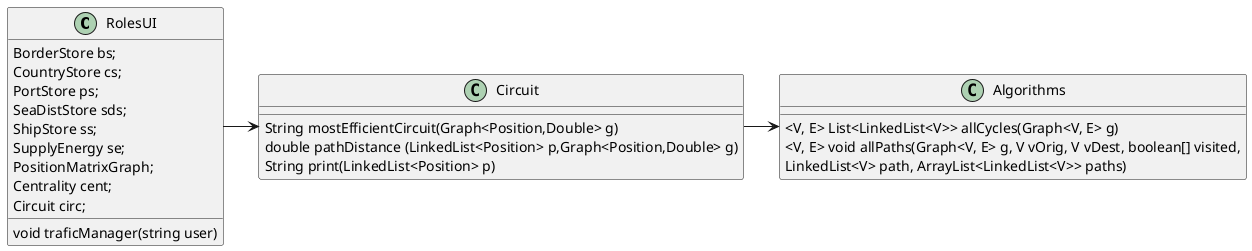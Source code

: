 @startuml
'https://plantuml.com/class-diagram

class RolesUI {
    BorderStore bs;
    CountryStore cs;
    PortStore ps;
    SeaDistStore sds;
    ShipStore ss;
    SupplyEnergy se;
    PositionMatrixGraph;
    Centrality cent;
    Circuit circ;

    void traficManager(string user)
}


class Circuit {

   String mostEfficientCircuit(Graph<Position,Double> g)
   double pathDistance (LinkedList<Position> p,Graph<Position,Double> g)
   String print(LinkedList<Position> p)
}

class Algorithms{
    <V, E> List<LinkedList<V>> allCycles(Graph<V, E> g)
    <V, E> void allPaths(Graph<V, E> g, V vOrig, V vDest, boolean[] visited,
                                            LinkedList<V> path, ArrayList<LinkedList<V>> paths)
}

RolesUI -> Circuit
Circuit -> Algorithms

@enduml